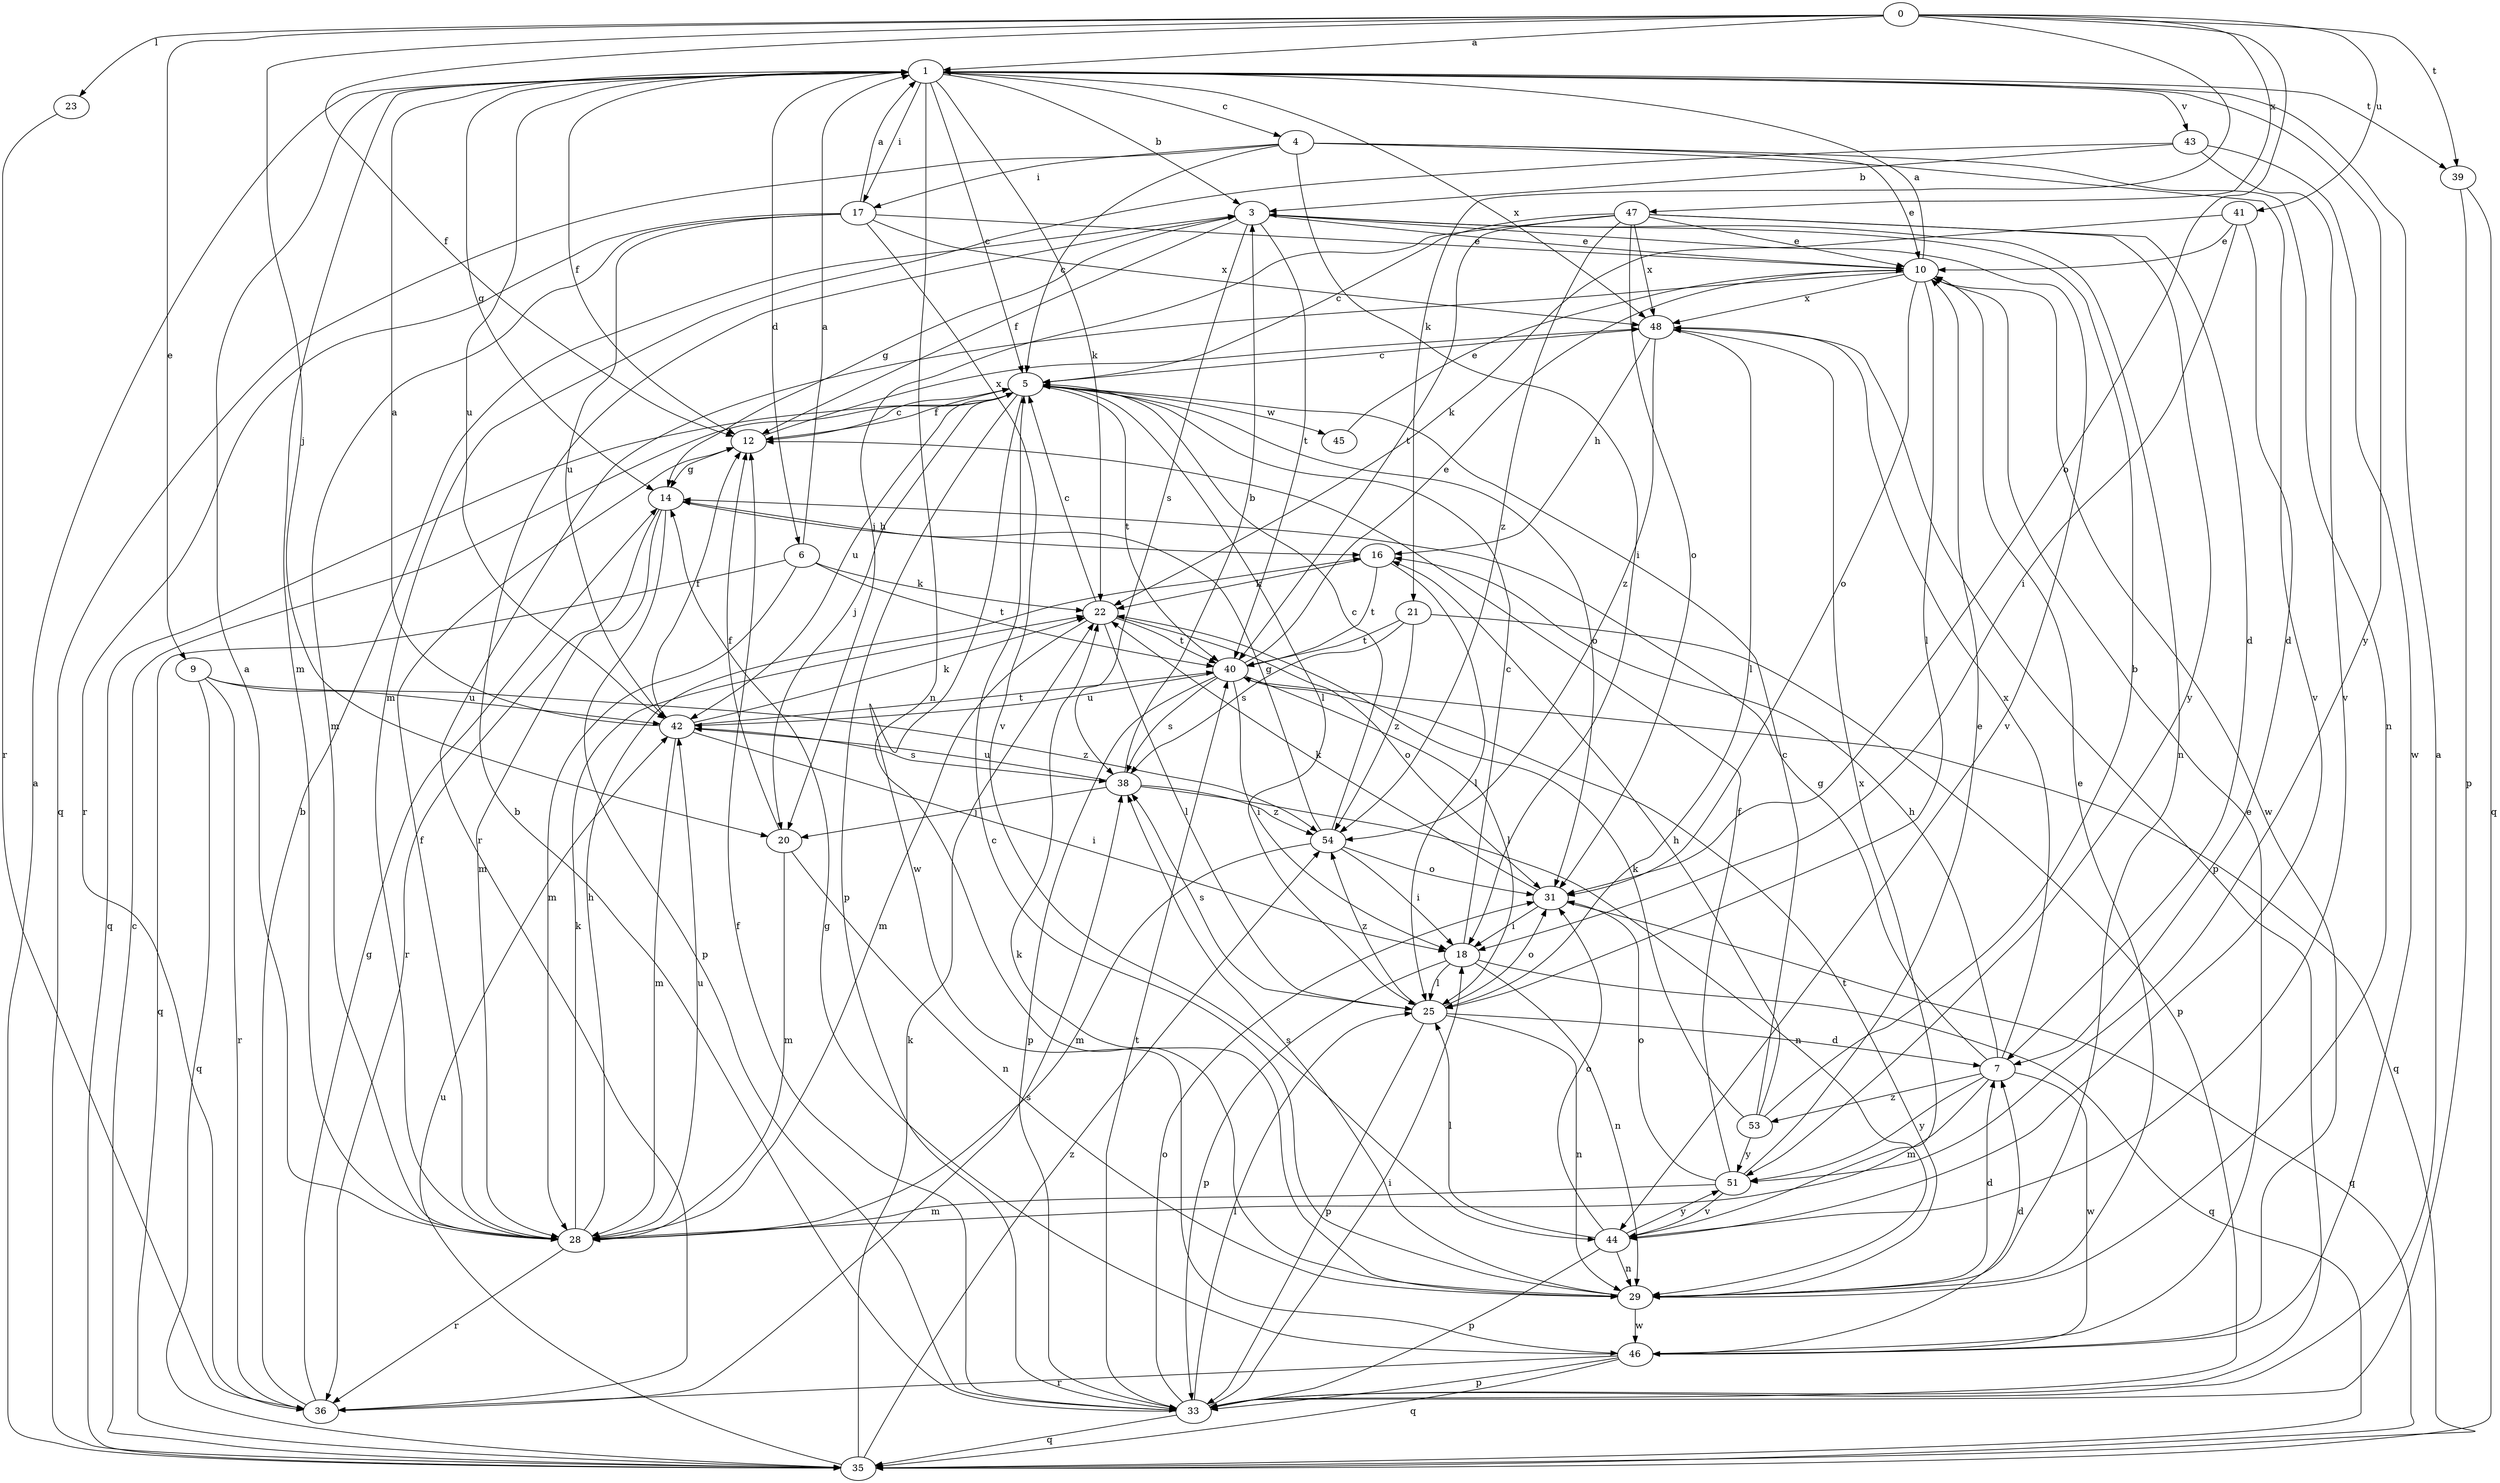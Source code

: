 strict digraph  {
0;
1;
3;
4;
5;
6;
7;
9;
10;
12;
14;
16;
17;
18;
20;
21;
22;
23;
25;
28;
29;
31;
33;
35;
36;
38;
39;
40;
41;
42;
43;
44;
45;
46;
47;
48;
51;
53;
54;
0 -> 1  [label=a];
0 -> 9  [label=e];
0 -> 12  [label=f];
0 -> 20  [label=j];
0 -> 21  [label=k];
0 -> 23  [label=l];
0 -> 31  [label=o];
0 -> 39  [label=t];
0 -> 41  [label=u];
0 -> 47  [label=x];
1 -> 3  [label=b];
1 -> 4  [label=c];
1 -> 5  [label=c];
1 -> 6  [label=d];
1 -> 12  [label=f];
1 -> 14  [label=g];
1 -> 17  [label=i];
1 -> 22  [label=k];
1 -> 28  [label=m];
1 -> 29  [label=n];
1 -> 39  [label=t];
1 -> 42  [label=u];
1 -> 43  [label=v];
1 -> 48  [label=x];
1 -> 51  [label=y];
3 -> 10  [label=e];
3 -> 12  [label=f];
3 -> 14  [label=g];
3 -> 29  [label=n];
3 -> 38  [label=s];
3 -> 40  [label=t];
3 -> 44  [label=v];
4 -> 5  [label=c];
4 -> 10  [label=e];
4 -> 17  [label=i];
4 -> 18  [label=i];
4 -> 29  [label=n];
4 -> 35  [label=q];
4 -> 44  [label=v];
5 -> 12  [label=f];
5 -> 20  [label=j];
5 -> 25  [label=l];
5 -> 31  [label=o];
5 -> 33  [label=p];
5 -> 35  [label=q];
5 -> 40  [label=t];
5 -> 42  [label=u];
5 -> 45  [label=w];
5 -> 46  [label=w];
6 -> 1  [label=a];
6 -> 22  [label=k];
6 -> 28  [label=m];
6 -> 35  [label=q];
6 -> 40  [label=t];
7 -> 14  [label=g];
7 -> 16  [label=h];
7 -> 28  [label=m];
7 -> 46  [label=w];
7 -> 48  [label=x];
7 -> 51  [label=y];
7 -> 53  [label=z];
9 -> 35  [label=q];
9 -> 36  [label=r];
9 -> 42  [label=u];
9 -> 54  [label=z];
10 -> 1  [label=a];
10 -> 25  [label=l];
10 -> 31  [label=o];
10 -> 36  [label=r];
10 -> 46  [label=w];
10 -> 48  [label=x];
12 -> 5  [label=c];
12 -> 14  [label=g];
12 -> 48  [label=x];
14 -> 16  [label=h];
14 -> 28  [label=m];
14 -> 33  [label=p];
14 -> 36  [label=r];
16 -> 22  [label=k];
16 -> 25  [label=l];
16 -> 40  [label=t];
17 -> 1  [label=a];
17 -> 10  [label=e];
17 -> 28  [label=m];
17 -> 36  [label=r];
17 -> 42  [label=u];
17 -> 44  [label=v];
17 -> 48  [label=x];
18 -> 5  [label=c];
18 -> 25  [label=l];
18 -> 29  [label=n];
18 -> 33  [label=p];
18 -> 35  [label=q];
20 -> 12  [label=f];
20 -> 28  [label=m];
20 -> 29  [label=n];
21 -> 33  [label=p];
21 -> 38  [label=s];
21 -> 40  [label=t];
21 -> 54  [label=z];
22 -> 5  [label=c];
22 -> 25  [label=l];
22 -> 28  [label=m];
22 -> 31  [label=o];
22 -> 40  [label=t];
23 -> 36  [label=r];
25 -> 7  [label=d];
25 -> 29  [label=n];
25 -> 31  [label=o];
25 -> 33  [label=p];
25 -> 38  [label=s];
25 -> 54  [label=z];
28 -> 1  [label=a];
28 -> 12  [label=f];
28 -> 16  [label=h];
28 -> 22  [label=k];
28 -> 36  [label=r];
28 -> 42  [label=u];
29 -> 5  [label=c];
29 -> 7  [label=d];
29 -> 10  [label=e];
29 -> 22  [label=k];
29 -> 38  [label=s];
29 -> 40  [label=t];
29 -> 46  [label=w];
31 -> 18  [label=i];
31 -> 22  [label=k];
31 -> 35  [label=q];
33 -> 1  [label=a];
33 -> 3  [label=b];
33 -> 12  [label=f];
33 -> 18  [label=i];
33 -> 25  [label=l];
33 -> 31  [label=o];
33 -> 35  [label=q];
33 -> 40  [label=t];
35 -> 1  [label=a];
35 -> 5  [label=c];
35 -> 22  [label=k];
35 -> 42  [label=u];
35 -> 54  [label=z];
36 -> 3  [label=b];
36 -> 14  [label=g];
36 -> 38  [label=s];
38 -> 3  [label=b];
38 -> 20  [label=j];
38 -> 29  [label=n];
38 -> 42  [label=u];
38 -> 54  [label=z];
39 -> 33  [label=p];
39 -> 35  [label=q];
40 -> 10  [label=e];
40 -> 18  [label=i];
40 -> 25  [label=l];
40 -> 33  [label=p];
40 -> 35  [label=q];
40 -> 38  [label=s];
40 -> 42  [label=u];
41 -> 7  [label=d];
41 -> 10  [label=e];
41 -> 18  [label=i];
41 -> 22  [label=k];
42 -> 1  [label=a];
42 -> 12  [label=f];
42 -> 18  [label=i];
42 -> 22  [label=k];
42 -> 28  [label=m];
42 -> 38  [label=s];
42 -> 40  [label=t];
43 -> 3  [label=b];
43 -> 28  [label=m];
43 -> 44  [label=v];
43 -> 46  [label=w];
44 -> 25  [label=l];
44 -> 29  [label=n];
44 -> 31  [label=o];
44 -> 33  [label=p];
44 -> 48  [label=x];
44 -> 51  [label=y];
45 -> 10  [label=e];
46 -> 7  [label=d];
46 -> 10  [label=e];
46 -> 14  [label=g];
46 -> 33  [label=p];
46 -> 35  [label=q];
46 -> 36  [label=r];
47 -> 5  [label=c];
47 -> 7  [label=d];
47 -> 10  [label=e];
47 -> 20  [label=j];
47 -> 31  [label=o];
47 -> 40  [label=t];
47 -> 48  [label=x];
47 -> 51  [label=y];
47 -> 54  [label=z];
48 -> 5  [label=c];
48 -> 16  [label=h];
48 -> 25  [label=l];
48 -> 33  [label=p];
48 -> 54  [label=z];
51 -> 10  [label=e];
51 -> 12  [label=f];
51 -> 28  [label=m];
51 -> 31  [label=o];
51 -> 44  [label=v];
53 -> 3  [label=b];
53 -> 5  [label=c];
53 -> 16  [label=h];
53 -> 22  [label=k];
53 -> 51  [label=y];
54 -> 5  [label=c];
54 -> 14  [label=g];
54 -> 18  [label=i];
54 -> 28  [label=m];
54 -> 31  [label=o];
}
